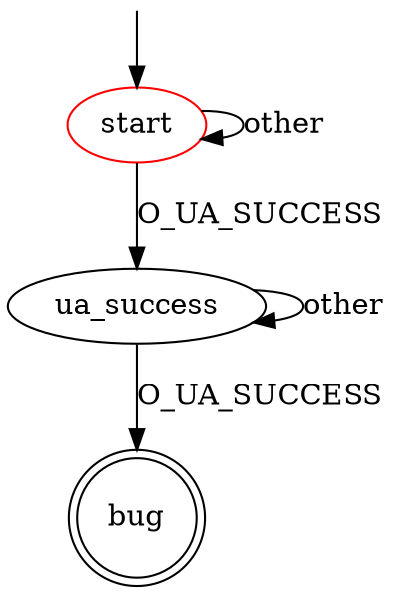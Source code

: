 digraph G {
label=""
start [color="red"]
bug [shape="doublecircle"]

start -> start [label="other"]
start -> ua_success [label="O_UA_SUCCESS"]

ua_success -> bug [label="O_UA_SUCCESS"]
ua_success -> ua_success [label="other"]

__start0 [label="" shape="none" width="0" height="0"];
__start0 -> start;
}
